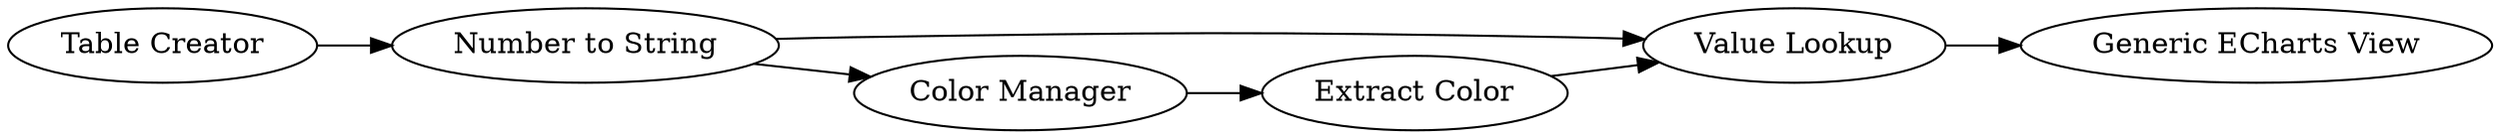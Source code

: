 digraph {
	12 -> 10
	1 -> 4
	4 -> 2
	2 -> 7
	4 -> 12
	7 -> 12
	1 [label="Table Creator"]
	7 [label="Extract Color"]
	4 [label="Number to String"]
	10 [label="Generic ECharts View"]
	2 [label="Color Manager"]
	12 [label="Value Lookup"]
	rankdir=LR
}
